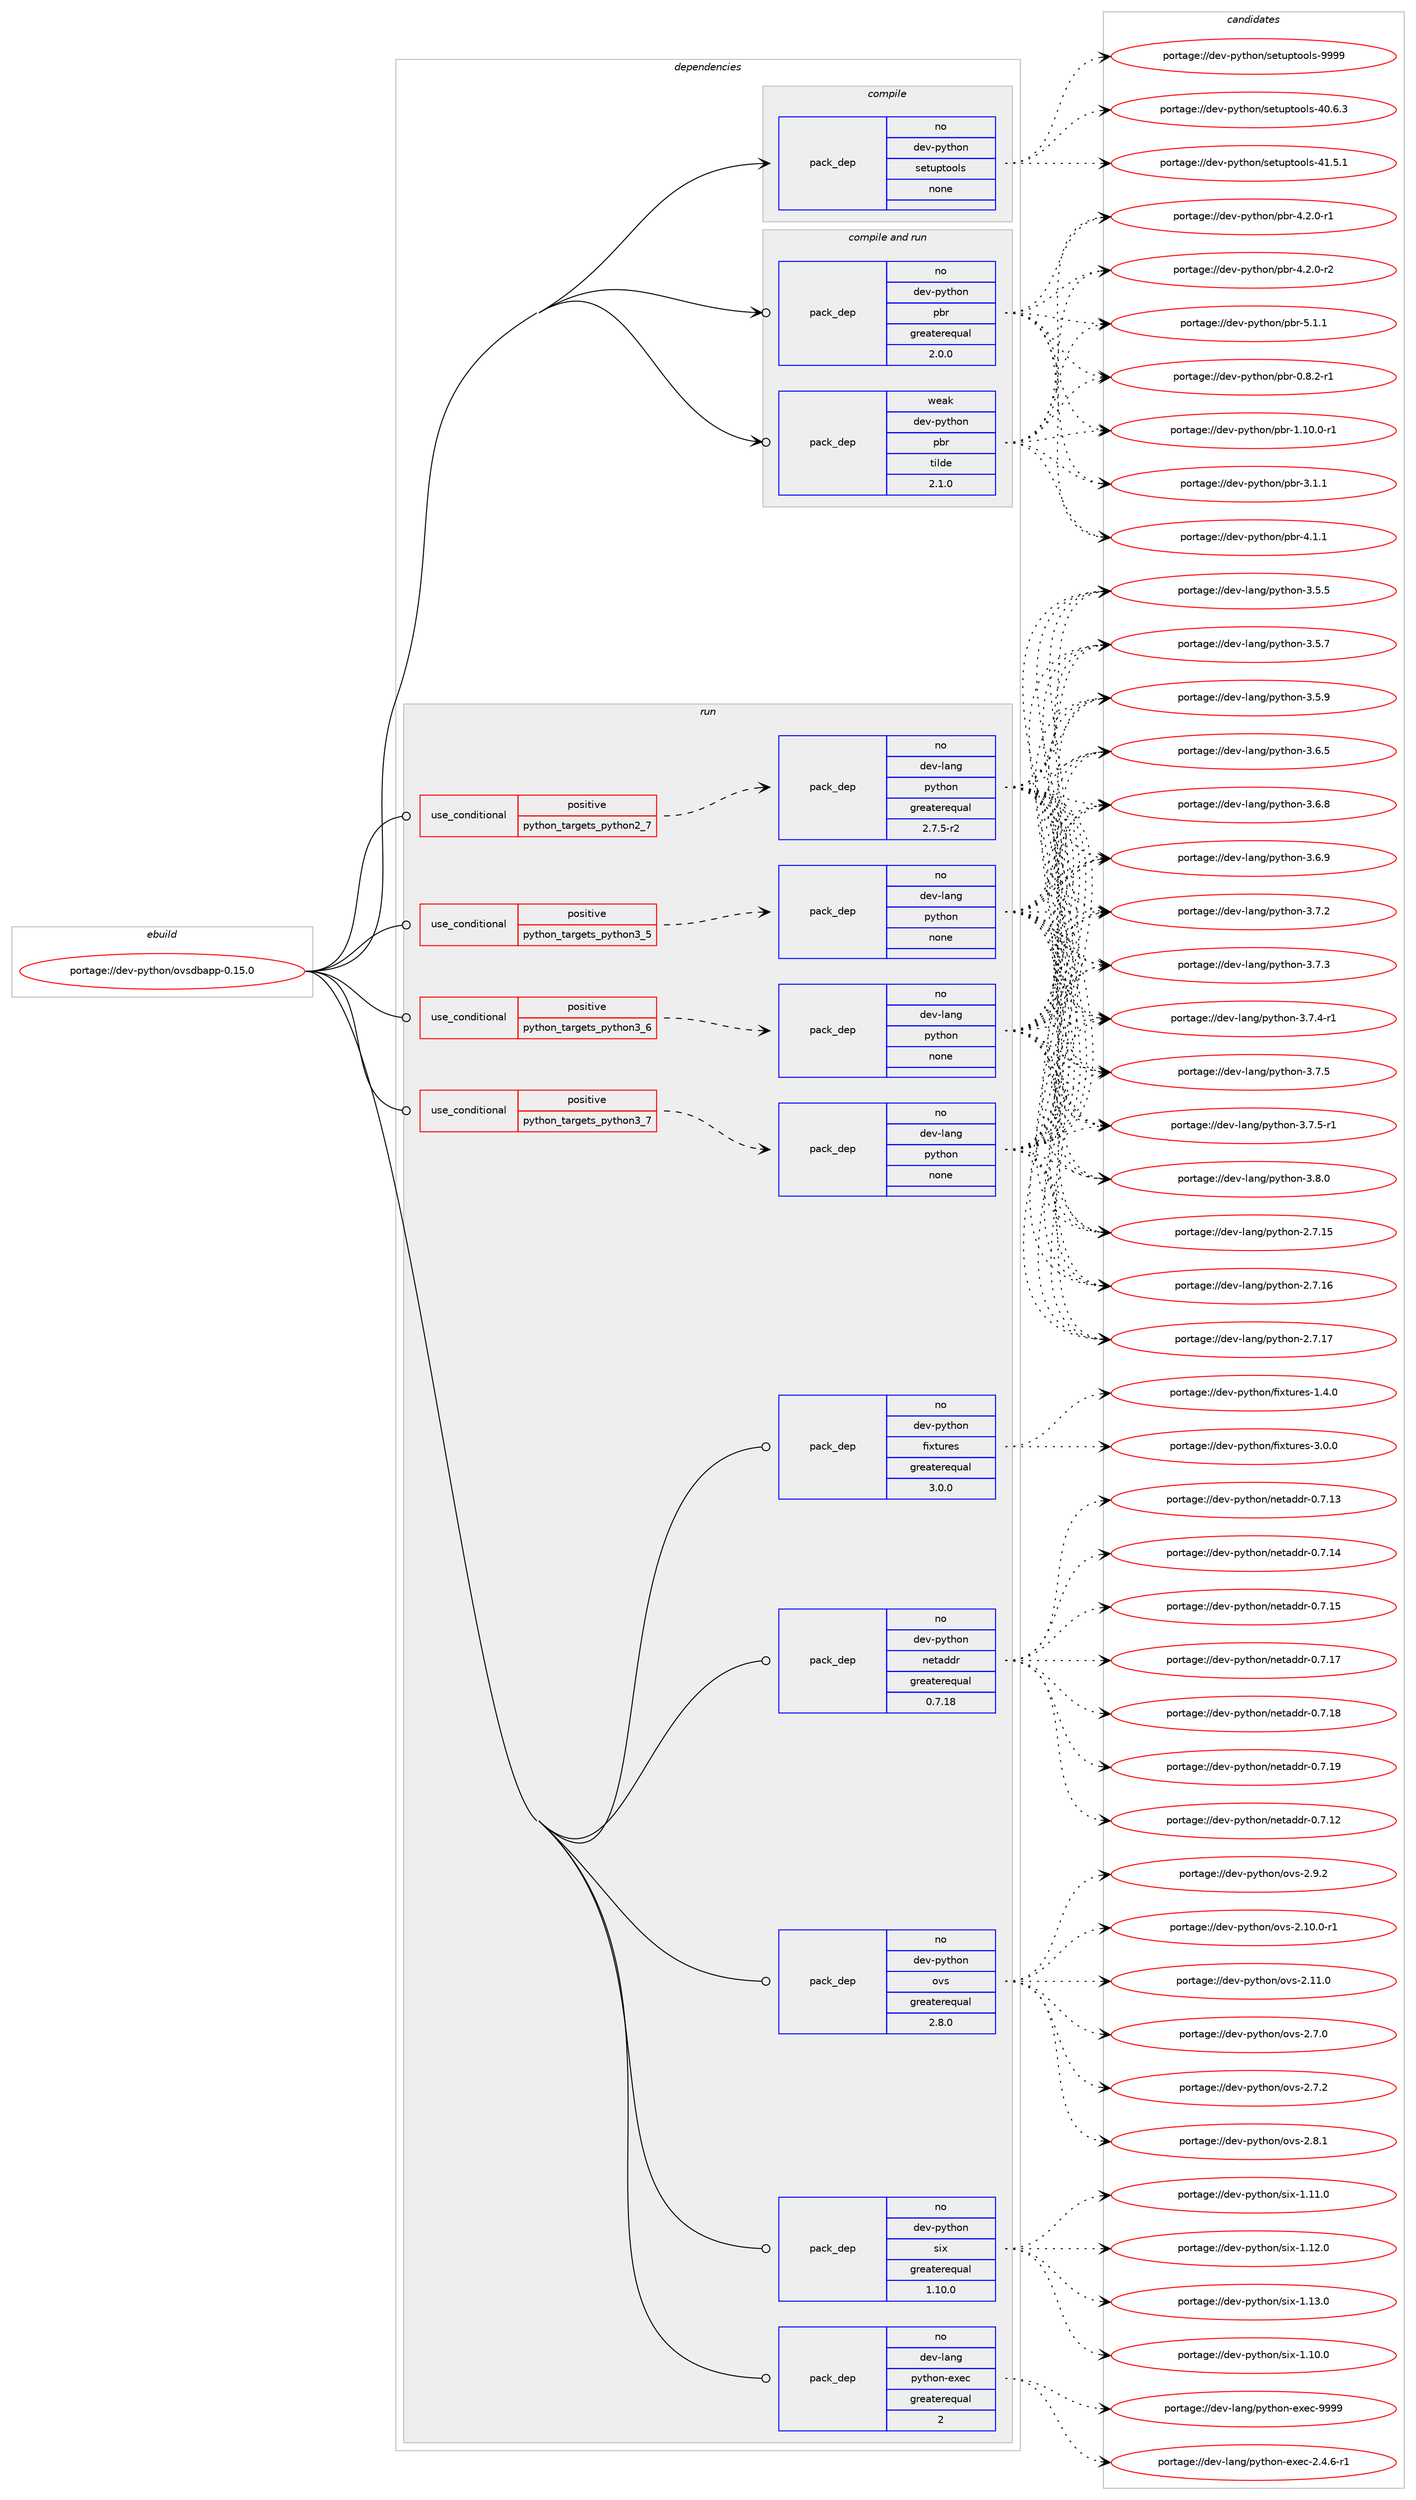 digraph prolog {

# *************
# Graph options
# *************

newrank=true;
concentrate=true;
compound=true;
graph [rankdir=LR,fontname=Helvetica,fontsize=10,ranksep=1.5];#, ranksep=2.5, nodesep=0.2];
edge  [arrowhead=vee];
node  [fontname=Helvetica,fontsize=10];

# **********
# The ebuild
# **********

subgraph cluster_leftcol {
color=gray;
rank=same;
label=<<i>ebuild</i>>;
id [label="portage://dev-python/ovsdbapp-0.15.0", color=red, width=4, href="../dev-python/ovsdbapp-0.15.0.svg"];
}

# ****************
# The dependencies
# ****************

subgraph cluster_midcol {
color=gray;
label=<<i>dependencies</i>>;
subgraph cluster_compile {
fillcolor="#eeeeee";
style=filled;
label=<<i>compile</i>>;
subgraph pack118386 {
dependency154942 [label=<<TABLE BORDER="0" CELLBORDER="1" CELLSPACING="0" CELLPADDING="4" WIDTH="220"><TR><TD ROWSPAN="6" CELLPADDING="30">pack_dep</TD></TR><TR><TD WIDTH="110">no</TD></TR><TR><TD>dev-python</TD></TR><TR><TD>setuptools</TD></TR><TR><TD>none</TD></TR><TR><TD></TD></TR></TABLE>>, shape=none, color=blue];
}
id:e -> dependency154942:w [weight=20,style="solid",arrowhead="vee"];
}
subgraph cluster_compileandrun {
fillcolor="#eeeeee";
style=filled;
label=<<i>compile and run</i>>;
subgraph pack118387 {
dependency154943 [label=<<TABLE BORDER="0" CELLBORDER="1" CELLSPACING="0" CELLPADDING="4" WIDTH="220"><TR><TD ROWSPAN="6" CELLPADDING="30">pack_dep</TD></TR><TR><TD WIDTH="110">no</TD></TR><TR><TD>dev-python</TD></TR><TR><TD>pbr</TD></TR><TR><TD>greaterequal</TD></TR><TR><TD>2.0.0</TD></TR></TABLE>>, shape=none, color=blue];
}
id:e -> dependency154943:w [weight=20,style="solid",arrowhead="odotvee"];
subgraph pack118388 {
dependency154944 [label=<<TABLE BORDER="0" CELLBORDER="1" CELLSPACING="0" CELLPADDING="4" WIDTH="220"><TR><TD ROWSPAN="6" CELLPADDING="30">pack_dep</TD></TR><TR><TD WIDTH="110">weak</TD></TR><TR><TD>dev-python</TD></TR><TR><TD>pbr</TD></TR><TR><TD>tilde</TD></TR><TR><TD>2.1.0</TD></TR></TABLE>>, shape=none, color=blue];
}
id:e -> dependency154944:w [weight=20,style="solid",arrowhead="odotvee"];
}
subgraph cluster_run {
fillcolor="#eeeeee";
style=filled;
label=<<i>run</i>>;
subgraph cond33225 {
dependency154945 [label=<<TABLE BORDER="0" CELLBORDER="1" CELLSPACING="0" CELLPADDING="4"><TR><TD ROWSPAN="3" CELLPADDING="10">use_conditional</TD></TR><TR><TD>positive</TD></TR><TR><TD>python_targets_python2_7</TD></TR></TABLE>>, shape=none, color=red];
subgraph pack118389 {
dependency154946 [label=<<TABLE BORDER="0" CELLBORDER="1" CELLSPACING="0" CELLPADDING="4" WIDTH="220"><TR><TD ROWSPAN="6" CELLPADDING="30">pack_dep</TD></TR><TR><TD WIDTH="110">no</TD></TR><TR><TD>dev-lang</TD></TR><TR><TD>python</TD></TR><TR><TD>greaterequal</TD></TR><TR><TD>2.7.5-r2</TD></TR></TABLE>>, shape=none, color=blue];
}
dependency154945:e -> dependency154946:w [weight=20,style="dashed",arrowhead="vee"];
}
id:e -> dependency154945:w [weight=20,style="solid",arrowhead="odot"];
subgraph cond33226 {
dependency154947 [label=<<TABLE BORDER="0" CELLBORDER="1" CELLSPACING="0" CELLPADDING="4"><TR><TD ROWSPAN="3" CELLPADDING="10">use_conditional</TD></TR><TR><TD>positive</TD></TR><TR><TD>python_targets_python3_5</TD></TR></TABLE>>, shape=none, color=red];
subgraph pack118390 {
dependency154948 [label=<<TABLE BORDER="0" CELLBORDER="1" CELLSPACING="0" CELLPADDING="4" WIDTH="220"><TR><TD ROWSPAN="6" CELLPADDING="30">pack_dep</TD></TR><TR><TD WIDTH="110">no</TD></TR><TR><TD>dev-lang</TD></TR><TR><TD>python</TD></TR><TR><TD>none</TD></TR><TR><TD></TD></TR></TABLE>>, shape=none, color=blue];
}
dependency154947:e -> dependency154948:w [weight=20,style="dashed",arrowhead="vee"];
}
id:e -> dependency154947:w [weight=20,style="solid",arrowhead="odot"];
subgraph cond33227 {
dependency154949 [label=<<TABLE BORDER="0" CELLBORDER="1" CELLSPACING="0" CELLPADDING="4"><TR><TD ROWSPAN="3" CELLPADDING="10">use_conditional</TD></TR><TR><TD>positive</TD></TR><TR><TD>python_targets_python3_6</TD></TR></TABLE>>, shape=none, color=red];
subgraph pack118391 {
dependency154950 [label=<<TABLE BORDER="0" CELLBORDER="1" CELLSPACING="0" CELLPADDING="4" WIDTH="220"><TR><TD ROWSPAN="6" CELLPADDING="30">pack_dep</TD></TR><TR><TD WIDTH="110">no</TD></TR><TR><TD>dev-lang</TD></TR><TR><TD>python</TD></TR><TR><TD>none</TD></TR><TR><TD></TD></TR></TABLE>>, shape=none, color=blue];
}
dependency154949:e -> dependency154950:w [weight=20,style="dashed",arrowhead="vee"];
}
id:e -> dependency154949:w [weight=20,style="solid",arrowhead="odot"];
subgraph cond33228 {
dependency154951 [label=<<TABLE BORDER="0" CELLBORDER="1" CELLSPACING="0" CELLPADDING="4"><TR><TD ROWSPAN="3" CELLPADDING="10">use_conditional</TD></TR><TR><TD>positive</TD></TR><TR><TD>python_targets_python3_7</TD></TR></TABLE>>, shape=none, color=red];
subgraph pack118392 {
dependency154952 [label=<<TABLE BORDER="0" CELLBORDER="1" CELLSPACING="0" CELLPADDING="4" WIDTH="220"><TR><TD ROWSPAN="6" CELLPADDING="30">pack_dep</TD></TR><TR><TD WIDTH="110">no</TD></TR><TR><TD>dev-lang</TD></TR><TR><TD>python</TD></TR><TR><TD>none</TD></TR><TR><TD></TD></TR></TABLE>>, shape=none, color=blue];
}
dependency154951:e -> dependency154952:w [weight=20,style="dashed",arrowhead="vee"];
}
id:e -> dependency154951:w [weight=20,style="solid",arrowhead="odot"];
subgraph pack118393 {
dependency154953 [label=<<TABLE BORDER="0" CELLBORDER="1" CELLSPACING="0" CELLPADDING="4" WIDTH="220"><TR><TD ROWSPAN="6" CELLPADDING="30">pack_dep</TD></TR><TR><TD WIDTH="110">no</TD></TR><TR><TD>dev-lang</TD></TR><TR><TD>python-exec</TD></TR><TR><TD>greaterequal</TD></TR><TR><TD>2</TD></TR></TABLE>>, shape=none, color=blue];
}
id:e -> dependency154953:w [weight=20,style="solid",arrowhead="odot"];
subgraph pack118394 {
dependency154954 [label=<<TABLE BORDER="0" CELLBORDER="1" CELLSPACING="0" CELLPADDING="4" WIDTH="220"><TR><TD ROWSPAN="6" CELLPADDING="30">pack_dep</TD></TR><TR><TD WIDTH="110">no</TD></TR><TR><TD>dev-python</TD></TR><TR><TD>fixtures</TD></TR><TR><TD>greaterequal</TD></TR><TR><TD>3.0.0</TD></TR></TABLE>>, shape=none, color=blue];
}
id:e -> dependency154954:w [weight=20,style="solid",arrowhead="odot"];
subgraph pack118395 {
dependency154955 [label=<<TABLE BORDER="0" CELLBORDER="1" CELLSPACING="0" CELLPADDING="4" WIDTH="220"><TR><TD ROWSPAN="6" CELLPADDING="30">pack_dep</TD></TR><TR><TD WIDTH="110">no</TD></TR><TR><TD>dev-python</TD></TR><TR><TD>netaddr</TD></TR><TR><TD>greaterequal</TD></TR><TR><TD>0.7.18</TD></TR></TABLE>>, shape=none, color=blue];
}
id:e -> dependency154955:w [weight=20,style="solid",arrowhead="odot"];
subgraph pack118396 {
dependency154956 [label=<<TABLE BORDER="0" CELLBORDER="1" CELLSPACING="0" CELLPADDING="4" WIDTH="220"><TR><TD ROWSPAN="6" CELLPADDING="30">pack_dep</TD></TR><TR><TD WIDTH="110">no</TD></TR><TR><TD>dev-python</TD></TR><TR><TD>ovs</TD></TR><TR><TD>greaterequal</TD></TR><TR><TD>2.8.0</TD></TR></TABLE>>, shape=none, color=blue];
}
id:e -> dependency154956:w [weight=20,style="solid",arrowhead="odot"];
subgraph pack118397 {
dependency154957 [label=<<TABLE BORDER="0" CELLBORDER="1" CELLSPACING="0" CELLPADDING="4" WIDTH="220"><TR><TD ROWSPAN="6" CELLPADDING="30">pack_dep</TD></TR><TR><TD WIDTH="110">no</TD></TR><TR><TD>dev-python</TD></TR><TR><TD>six</TD></TR><TR><TD>greaterequal</TD></TR><TR><TD>1.10.0</TD></TR></TABLE>>, shape=none, color=blue];
}
id:e -> dependency154957:w [weight=20,style="solid",arrowhead="odot"];
}
}

# **************
# The candidates
# **************

subgraph cluster_choices {
rank=same;
color=gray;
label=<<i>candidates</i>>;

subgraph choice118386 {
color=black;
nodesep=1;
choiceportage100101118451121211161041111104711510111611711211611111110811545524846544651 [label="portage://dev-python/setuptools-40.6.3", color=red, width=4,href="../dev-python/setuptools-40.6.3.svg"];
choiceportage100101118451121211161041111104711510111611711211611111110811545524946534649 [label="portage://dev-python/setuptools-41.5.1", color=red, width=4,href="../dev-python/setuptools-41.5.1.svg"];
choiceportage10010111845112121116104111110471151011161171121161111111081154557575757 [label="portage://dev-python/setuptools-9999", color=red, width=4,href="../dev-python/setuptools-9999.svg"];
dependency154942:e -> choiceportage100101118451121211161041111104711510111611711211611111110811545524846544651:w [style=dotted,weight="100"];
dependency154942:e -> choiceportage100101118451121211161041111104711510111611711211611111110811545524946534649:w [style=dotted,weight="100"];
dependency154942:e -> choiceportage10010111845112121116104111110471151011161171121161111111081154557575757:w [style=dotted,weight="100"];
}
subgraph choice118387 {
color=black;
nodesep=1;
choiceportage1001011184511212111610411111047112981144548465646504511449 [label="portage://dev-python/pbr-0.8.2-r1", color=red, width=4,href="../dev-python/pbr-0.8.2-r1.svg"];
choiceportage100101118451121211161041111104711298114454946494846484511449 [label="portage://dev-python/pbr-1.10.0-r1", color=red, width=4,href="../dev-python/pbr-1.10.0-r1.svg"];
choiceportage100101118451121211161041111104711298114455146494649 [label="portage://dev-python/pbr-3.1.1", color=red, width=4,href="../dev-python/pbr-3.1.1.svg"];
choiceportage100101118451121211161041111104711298114455246494649 [label="portage://dev-python/pbr-4.1.1", color=red, width=4,href="../dev-python/pbr-4.1.1.svg"];
choiceportage1001011184511212111610411111047112981144552465046484511449 [label="portage://dev-python/pbr-4.2.0-r1", color=red, width=4,href="../dev-python/pbr-4.2.0-r1.svg"];
choiceportage1001011184511212111610411111047112981144552465046484511450 [label="portage://dev-python/pbr-4.2.0-r2", color=red, width=4,href="../dev-python/pbr-4.2.0-r2.svg"];
choiceportage100101118451121211161041111104711298114455346494649 [label="portage://dev-python/pbr-5.1.1", color=red, width=4,href="../dev-python/pbr-5.1.1.svg"];
dependency154943:e -> choiceportage1001011184511212111610411111047112981144548465646504511449:w [style=dotted,weight="100"];
dependency154943:e -> choiceportage100101118451121211161041111104711298114454946494846484511449:w [style=dotted,weight="100"];
dependency154943:e -> choiceportage100101118451121211161041111104711298114455146494649:w [style=dotted,weight="100"];
dependency154943:e -> choiceportage100101118451121211161041111104711298114455246494649:w [style=dotted,weight="100"];
dependency154943:e -> choiceportage1001011184511212111610411111047112981144552465046484511449:w [style=dotted,weight="100"];
dependency154943:e -> choiceportage1001011184511212111610411111047112981144552465046484511450:w [style=dotted,weight="100"];
dependency154943:e -> choiceportage100101118451121211161041111104711298114455346494649:w [style=dotted,weight="100"];
}
subgraph choice118388 {
color=black;
nodesep=1;
choiceportage1001011184511212111610411111047112981144548465646504511449 [label="portage://dev-python/pbr-0.8.2-r1", color=red, width=4,href="../dev-python/pbr-0.8.2-r1.svg"];
choiceportage100101118451121211161041111104711298114454946494846484511449 [label="portage://dev-python/pbr-1.10.0-r1", color=red, width=4,href="../dev-python/pbr-1.10.0-r1.svg"];
choiceportage100101118451121211161041111104711298114455146494649 [label="portage://dev-python/pbr-3.1.1", color=red, width=4,href="../dev-python/pbr-3.1.1.svg"];
choiceportage100101118451121211161041111104711298114455246494649 [label="portage://dev-python/pbr-4.1.1", color=red, width=4,href="../dev-python/pbr-4.1.1.svg"];
choiceportage1001011184511212111610411111047112981144552465046484511449 [label="portage://dev-python/pbr-4.2.0-r1", color=red, width=4,href="../dev-python/pbr-4.2.0-r1.svg"];
choiceportage1001011184511212111610411111047112981144552465046484511450 [label="portage://dev-python/pbr-4.2.0-r2", color=red, width=4,href="../dev-python/pbr-4.2.0-r2.svg"];
choiceportage100101118451121211161041111104711298114455346494649 [label="portage://dev-python/pbr-5.1.1", color=red, width=4,href="../dev-python/pbr-5.1.1.svg"];
dependency154944:e -> choiceportage1001011184511212111610411111047112981144548465646504511449:w [style=dotted,weight="100"];
dependency154944:e -> choiceportage100101118451121211161041111104711298114454946494846484511449:w [style=dotted,weight="100"];
dependency154944:e -> choiceportage100101118451121211161041111104711298114455146494649:w [style=dotted,weight="100"];
dependency154944:e -> choiceportage100101118451121211161041111104711298114455246494649:w [style=dotted,weight="100"];
dependency154944:e -> choiceportage1001011184511212111610411111047112981144552465046484511449:w [style=dotted,weight="100"];
dependency154944:e -> choiceportage1001011184511212111610411111047112981144552465046484511450:w [style=dotted,weight="100"];
dependency154944:e -> choiceportage100101118451121211161041111104711298114455346494649:w [style=dotted,weight="100"];
}
subgraph choice118389 {
color=black;
nodesep=1;
choiceportage10010111845108971101034711212111610411111045504655464953 [label="portage://dev-lang/python-2.7.15", color=red, width=4,href="../dev-lang/python-2.7.15.svg"];
choiceportage10010111845108971101034711212111610411111045504655464954 [label="portage://dev-lang/python-2.7.16", color=red, width=4,href="../dev-lang/python-2.7.16.svg"];
choiceportage10010111845108971101034711212111610411111045504655464955 [label="portage://dev-lang/python-2.7.17", color=red, width=4,href="../dev-lang/python-2.7.17.svg"];
choiceportage100101118451089711010347112121116104111110455146534653 [label="portage://dev-lang/python-3.5.5", color=red, width=4,href="../dev-lang/python-3.5.5.svg"];
choiceportage100101118451089711010347112121116104111110455146534655 [label="portage://dev-lang/python-3.5.7", color=red, width=4,href="../dev-lang/python-3.5.7.svg"];
choiceportage100101118451089711010347112121116104111110455146534657 [label="portage://dev-lang/python-3.5.9", color=red, width=4,href="../dev-lang/python-3.5.9.svg"];
choiceportage100101118451089711010347112121116104111110455146544653 [label="portage://dev-lang/python-3.6.5", color=red, width=4,href="../dev-lang/python-3.6.5.svg"];
choiceportage100101118451089711010347112121116104111110455146544656 [label="portage://dev-lang/python-3.6.8", color=red, width=4,href="../dev-lang/python-3.6.8.svg"];
choiceportage100101118451089711010347112121116104111110455146544657 [label="portage://dev-lang/python-3.6.9", color=red, width=4,href="../dev-lang/python-3.6.9.svg"];
choiceportage100101118451089711010347112121116104111110455146554650 [label="portage://dev-lang/python-3.7.2", color=red, width=4,href="../dev-lang/python-3.7.2.svg"];
choiceportage100101118451089711010347112121116104111110455146554651 [label="portage://dev-lang/python-3.7.3", color=red, width=4,href="../dev-lang/python-3.7.3.svg"];
choiceportage1001011184510897110103471121211161041111104551465546524511449 [label="portage://dev-lang/python-3.7.4-r1", color=red, width=4,href="../dev-lang/python-3.7.4-r1.svg"];
choiceportage100101118451089711010347112121116104111110455146554653 [label="portage://dev-lang/python-3.7.5", color=red, width=4,href="../dev-lang/python-3.7.5.svg"];
choiceportage1001011184510897110103471121211161041111104551465546534511449 [label="portage://dev-lang/python-3.7.5-r1", color=red, width=4,href="../dev-lang/python-3.7.5-r1.svg"];
choiceportage100101118451089711010347112121116104111110455146564648 [label="portage://dev-lang/python-3.8.0", color=red, width=4,href="../dev-lang/python-3.8.0.svg"];
dependency154946:e -> choiceportage10010111845108971101034711212111610411111045504655464953:w [style=dotted,weight="100"];
dependency154946:e -> choiceportage10010111845108971101034711212111610411111045504655464954:w [style=dotted,weight="100"];
dependency154946:e -> choiceportage10010111845108971101034711212111610411111045504655464955:w [style=dotted,weight="100"];
dependency154946:e -> choiceportage100101118451089711010347112121116104111110455146534653:w [style=dotted,weight="100"];
dependency154946:e -> choiceportage100101118451089711010347112121116104111110455146534655:w [style=dotted,weight="100"];
dependency154946:e -> choiceportage100101118451089711010347112121116104111110455146534657:w [style=dotted,weight="100"];
dependency154946:e -> choiceportage100101118451089711010347112121116104111110455146544653:w [style=dotted,weight="100"];
dependency154946:e -> choiceportage100101118451089711010347112121116104111110455146544656:w [style=dotted,weight="100"];
dependency154946:e -> choiceportage100101118451089711010347112121116104111110455146544657:w [style=dotted,weight="100"];
dependency154946:e -> choiceportage100101118451089711010347112121116104111110455146554650:w [style=dotted,weight="100"];
dependency154946:e -> choiceportage100101118451089711010347112121116104111110455146554651:w [style=dotted,weight="100"];
dependency154946:e -> choiceportage1001011184510897110103471121211161041111104551465546524511449:w [style=dotted,weight="100"];
dependency154946:e -> choiceportage100101118451089711010347112121116104111110455146554653:w [style=dotted,weight="100"];
dependency154946:e -> choiceportage1001011184510897110103471121211161041111104551465546534511449:w [style=dotted,weight="100"];
dependency154946:e -> choiceportage100101118451089711010347112121116104111110455146564648:w [style=dotted,weight="100"];
}
subgraph choice118390 {
color=black;
nodesep=1;
choiceportage10010111845108971101034711212111610411111045504655464953 [label="portage://dev-lang/python-2.7.15", color=red, width=4,href="../dev-lang/python-2.7.15.svg"];
choiceportage10010111845108971101034711212111610411111045504655464954 [label="portage://dev-lang/python-2.7.16", color=red, width=4,href="../dev-lang/python-2.7.16.svg"];
choiceportage10010111845108971101034711212111610411111045504655464955 [label="portage://dev-lang/python-2.7.17", color=red, width=4,href="../dev-lang/python-2.7.17.svg"];
choiceportage100101118451089711010347112121116104111110455146534653 [label="portage://dev-lang/python-3.5.5", color=red, width=4,href="../dev-lang/python-3.5.5.svg"];
choiceportage100101118451089711010347112121116104111110455146534655 [label="portage://dev-lang/python-3.5.7", color=red, width=4,href="../dev-lang/python-3.5.7.svg"];
choiceportage100101118451089711010347112121116104111110455146534657 [label="portage://dev-lang/python-3.5.9", color=red, width=4,href="../dev-lang/python-3.5.9.svg"];
choiceportage100101118451089711010347112121116104111110455146544653 [label="portage://dev-lang/python-3.6.5", color=red, width=4,href="../dev-lang/python-3.6.5.svg"];
choiceportage100101118451089711010347112121116104111110455146544656 [label="portage://dev-lang/python-3.6.8", color=red, width=4,href="../dev-lang/python-3.6.8.svg"];
choiceportage100101118451089711010347112121116104111110455146544657 [label="portage://dev-lang/python-3.6.9", color=red, width=4,href="../dev-lang/python-3.6.9.svg"];
choiceportage100101118451089711010347112121116104111110455146554650 [label="portage://dev-lang/python-3.7.2", color=red, width=4,href="../dev-lang/python-3.7.2.svg"];
choiceportage100101118451089711010347112121116104111110455146554651 [label="portage://dev-lang/python-3.7.3", color=red, width=4,href="../dev-lang/python-3.7.3.svg"];
choiceportage1001011184510897110103471121211161041111104551465546524511449 [label="portage://dev-lang/python-3.7.4-r1", color=red, width=4,href="../dev-lang/python-3.7.4-r1.svg"];
choiceportage100101118451089711010347112121116104111110455146554653 [label="portage://dev-lang/python-3.7.5", color=red, width=4,href="../dev-lang/python-3.7.5.svg"];
choiceportage1001011184510897110103471121211161041111104551465546534511449 [label="portage://dev-lang/python-3.7.5-r1", color=red, width=4,href="../dev-lang/python-3.7.5-r1.svg"];
choiceportage100101118451089711010347112121116104111110455146564648 [label="portage://dev-lang/python-3.8.0", color=red, width=4,href="../dev-lang/python-3.8.0.svg"];
dependency154948:e -> choiceportage10010111845108971101034711212111610411111045504655464953:w [style=dotted,weight="100"];
dependency154948:e -> choiceportage10010111845108971101034711212111610411111045504655464954:w [style=dotted,weight="100"];
dependency154948:e -> choiceportage10010111845108971101034711212111610411111045504655464955:w [style=dotted,weight="100"];
dependency154948:e -> choiceportage100101118451089711010347112121116104111110455146534653:w [style=dotted,weight="100"];
dependency154948:e -> choiceportage100101118451089711010347112121116104111110455146534655:w [style=dotted,weight="100"];
dependency154948:e -> choiceportage100101118451089711010347112121116104111110455146534657:w [style=dotted,weight="100"];
dependency154948:e -> choiceportage100101118451089711010347112121116104111110455146544653:w [style=dotted,weight="100"];
dependency154948:e -> choiceportage100101118451089711010347112121116104111110455146544656:w [style=dotted,weight="100"];
dependency154948:e -> choiceportage100101118451089711010347112121116104111110455146544657:w [style=dotted,weight="100"];
dependency154948:e -> choiceportage100101118451089711010347112121116104111110455146554650:w [style=dotted,weight="100"];
dependency154948:e -> choiceportage100101118451089711010347112121116104111110455146554651:w [style=dotted,weight="100"];
dependency154948:e -> choiceportage1001011184510897110103471121211161041111104551465546524511449:w [style=dotted,weight="100"];
dependency154948:e -> choiceportage100101118451089711010347112121116104111110455146554653:w [style=dotted,weight="100"];
dependency154948:e -> choiceportage1001011184510897110103471121211161041111104551465546534511449:w [style=dotted,weight="100"];
dependency154948:e -> choiceportage100101118451089711010347112121116104111110455146564648:w [style=dotted,weight="100"];
}
subgraph choice118391 {
color=black;
nodesep=1;
choiceportage10010111845108971101034711212111610411111045504655464953 [label="portage://dev-lang/python-2.7.15", color=red, width=4,href="../dev-lang/python-2.7.15.svg"];
choiceportage10010111845108971101034711212111610411111045504655464954 [label="portage://dev-lang/python-2.7.16", color=red, width=4,href="../dev-lang/python-2.7.16.svg"];
choiceportage10010111845108971101034711212111610411111045504655464955 [label="portage://dev-lang/python-2.7.17", color=red, width=4,href="../dev-lang/python-2.7.17.svg"];
choiceportage100101118451089711010347112121116104111110455146534653 [label="portage://dev-lang/python-3.5.5", color=red, width=4,href="../dev-lang/python-3.5.5.svg"];
choiceportage100101118451089711010347112121116104111110455146534655 [label="portage://dev-lang/python-3.5.7", color=red, width=4,href="../dev-lang/python-3.5.7.svg"];
choiceportage100101118451089711010347112121116104111110455146534657 [label="portage://dev-lang/python-3.5.9", color=red, width=4,href="../dev-lang/python-3.5.9.svg"];
choiceportage100101118451089711010347112121116104111110455146544653 [label="portage://dev-lang/python-3.6.5", color=red, width=4,href="../dev-lang/python-3.6.5.svg"];
choiceportage100101118451089711010347112121116104111110455146544656 [label="portage://dev-lang/python-3.6.8", color=red, width=4,href="../dev-lang/python-3.6.8.svg"];
choiceportage100101118451089711010347112121116104111110455146544657 [label="portage://dev-lang/python-3.6.9", color=red, width=4,href="../dev-lang/python-3.6.9.svg"];
choiceportage100101118451089711010347112121116104111110455146554650 [label="portage://dev-lang/python-3.7.2", color=red, width=4,href="../dev-lang/python-3.7.2.svg"];
choiceportage100101118451089711010347112121116104111110455146554651 [label="portage://dev-lang/python-3.7.3", color=red, width=4,href="../dev-lang/python-3.7.3.svg"];
choiceportage1001011184510897110103471121211161041111104551465546524511449 [label="portage://dev-lang/python-3.7.4-r1", color=red, width=4,href="../dev-lang/python-3.7.4-r1.svg"];
choiceportage100101118451089711010347112121116104111110455146554653 [label="portage://dev-lang/python-3.7.5", color=red, width=4,href="../dev-lang/python-3.7.5.svg"];
choiceportage1001011184510897110103471121211161041111104551465546534511449 [label="portage://dev-lang/python-3.7.5-r1", color=red, width=4,href="../dev-lang/python-3.7.5-r1.svg"];
choiceportage100101118451089711010347112121116104111110455146564648 [label="portage://dev-lang/python-3.8.0", color=red, width=4,href="../dev-lang/python-3.8.0.svg"];
dependency154950:e -> choiceportage10010111845108971101034711212111610411111045504655464953:w [style=dotted,weight="100"];
dependency154950:e -> choiceportage10010111845108971101034711212111610411111045504655464954:w [style=dotted,weight="100"];
dependency154950:e -> choiceportage10010111845108971101034711212111610411111045504655464955:w [style=dotted,weight="100"];
dependency154950:e -> choiceportage100101118451089711010347112121116104111110455146534653:w [style=dotted,weight="100"];
dependency154950:e -> choiceportage100101118451089711010347112121116104111110455146534655:w [style=dotted,weight="100"];
dependency154950:e -> choiceportage100101118451089711010347112121116104111110455146534657:w [style=dotted,weight="100"];
dependency154950:e -> choiceportage100101118451089711010347112121116104111110455146544653:w [style=dotted,weight="100"];
dependency154950:e -> choiceportage100101118451089711010347112121116104111110455146544656:w [style=dotted,weight="100"];
dependency154950:e -> choiceportage100101118451089711010347112121116104111110455146544657:w [style=dotted,weight="100"];
dependency154950:e -> choiceportage100101118451089711010347112121116104111110455146554650:w [style=dotted,weight="100"];
dependency154950:e -> choiceportage100101118451089711010347112121116104111110455146554651:w [style=dotted,weight="100"];
dependency154950:e -> choiceportage1001011184510897110103471121211161041111104551465546524511449:w [style=dotted,weight="100"];
dependency154950:e -> choiceportage100101118451089711010347112121116104111110455146554653:w [style=dotted,weight="100"];
dependency154950:e -> choiceportage1001011184510897110103471121211161041111104551465546534511449:w [style=dotted,weight="100"];
dependency154950:e -> choiceportage100101118451089711010347112121116104111110455146564648:w [style=dotted,weight="100"];
}
subgraph choice118392 {
color=black;
nodesep=1;
choiceportage10010111845108971101034711212111610411111045504655464953 [label="portage://dev-lang/python-2.7.15", color=red, width=4,href="../dev-lang/python-2.7.15.svg"];
choiceportage10010111845108971101034711212111610411111045504655464954 [label="portage://dev-lang/python-2.7.16", color=red, width=4,href="../dev-lang/python-2.7.16.svg"];
choiceportage10010111845108971101034711212111610411111045504655464955 [label="portage://dev-lang/python-2.7.17", color=red, width=4,href="../dev-lang/python-2.7.17.svg"];
choiceportage100101118451089711010347112121116104111110455146534653 [label="portage://dev-lang/python-3.5.5", color=red, width=4,href="../dev-lang/python-3.5.5.svg"];
choiceportage100101118451089711010347112121116104111110455146534655 [label="portage://dev-lang/python-3.5.7", color=red, width=4,href="../dev-lang/python-3.5.7.svg"];
choiceportage100101118451089711010347112121116104111110455146534657 [label="portage://dev-lang/python-3.5.9", color=red, width=4,href="../dev-lang/python-3.5.9.svg"];
choiceportage100101118451089711010347112121116104111110455146544653 [label="portage://dev-lang/python-3.6.5", color=red, width=4,href="../dev-lang/python-3.6.5.svg"];
choiceportage100101118451089711010347112121116104111110455146544656 [label="portage://dev-lang/python-3.6.8", color=red, width=4,href="../dev-lang/python-3.6.8.svg"];
choiceportage100101118451089711010347112121116104111110455146544657 [label="portage://dev-lang/python-3.6.9", color=red, width=4,href="../dev-lang/python-3.6.9.svg"];
choiceportage100101118451089711010347112121116104111110455146554650 [label="portage://dev-lang/python-3.7.2", color=red, width=4,href="../dev-lang/python-3.7.2.svg"];
choiceportage100101118451089711010347112121116104111110455146554651 [label="portage://dev-lang/python-3.7.3", color=red, width=4,href="../dev-lang/python-3.7.3.svg"];
choiceportage1001011184510897110103471121211161041111104551465546524511449 [label="portage://dev-lang/python-3.7.4-r1", color=red, width=4,href="../dev-lang/python-3.7.4-r1.svg"];
choiceportage100101118451089711010347112121116104111110455146554653 [label="portage://dev-lang/python-3.7.5", color=red, width=4,href="../dev-lang/python-3.7.5.svg"];
choiceportage1001011184510897110103471121211161041111104551465546534511449 [label="portage://dev-lang/python-3.7.5-r1", color=red, width=4,href="../dev-lang/python-3.7.5-r1.svg"];
choiceportage100101118451089711010347112121116104111110455146564648 [label="portage://dev-lang/python-3.8.0", color=red, width=4,href="../dev-lang/python-3.8.0.svg"];
dependency154952:e -> choiceportage10010111845108971101034711212111610411111045504655464953:w [style=dotted,weight="100"];
dependency154952:e -> choiceportage10010111845108971101034711212111610411111045504655464954:w [style=dotted,weight="100"];
dependency154952:e -> choiceportage10010111845108971101034711212111610411111045504655464955:w [style=dotted,weight="100"];
dependency154952:e -> choiceportage100101118451089711010347112121116104111110455146534653:w [style=dotted,weight="100"];
dependency154952:e -> choiceportage100101118451089711010347112121116104111110455146534655:w [style=dotted,weight="100"];
dependency154952:e -> choiceportage100101118451089711010347112121116104111110455146534657:w [style=dotted,weight="100"];
dependency154952:e -> choiceportage100101118451089711010347112121116104111110455146544653:w [style=dotted,weight="100"];
dependency154952:e -> choiceportage100101118451089711010347112121116104111110455146544656:w [style=dotted,weight="100"];
dependency154952:e -> choiceportage100101118451089711010347112121116104111110455146544657:w [style=dotted,weight="100"];
dependency154952:e -> choiceportage100101118451089711010347112121116104111110455146554650:w [style=dotted,weight="100"];
dependency154952:e -> choiceportage100101118451089711010347112121116104111110455146554651:w [style=dotted,weight="100"];
dependency154952:e -> choiceportage1001011184510897110103471121211161041111104551465546524511449:w [style=dotted,weight="100"];
dependency154952:e -> choiceportage100101118451089711010347112121116104111110455146554653:w [style=dotted,weight="100"];
dependency154952:e -> choiceportage1001011184510897110103471121211161041111104551465546534511449:w [style=dotted,weight="100"];
dependency154952:e -> choiceportage100101118451089711010347112121116104111110455146564648:w [style=dotted,weight="100"];
}
subgraph choice118393 {
color=black;
nodesep=1;
choiceportage10010111845108971101034711212111610411111045101120101994550465246544511449 [label="portage://dev-lang/python-exec-2.4.6-r1", color=red, width=4,href="../dev-lang/python-exec-2.4.6-r1.svg"];
choiceportage10010111845108971101034711212111610411111045101120101994557575757 [label="portage://dev-lang/python-exec-9999", color=red, width=4,href="../dev-lang/python-exec-9999.svg"];
dependency154953:e -> choiceportage10010111845108971101034711212111610411111045101120101994550465246544511449:w [style=dotted,weight="100"];
dependency154953:e -> choiceportage10010111845108971101034711212111610411111045101120101994557575757:w [style=dotted,weight="100"];
}
subgraph choice118394 {
color=black;
nodesep=1;
choiceportage1001011184511212111610411111047102105120116117114101115454946524648 [label="portage://dev-python/fixtures-1.4.0", color=red, width=4,href="../dev-python/fixtures-1.4.0.svg"];
choiceportage1001011184511212111610411111047102105120116117114101115455146484648 [label="portage://dev-python/fixtures-3.0.0", color=red, width=4,href="../dev-python/fixtures-3.0.0.svg"];
dependency154954:e -> choiceportage1001011184511212111610411111047102105120116117114101115454946524648:w [style=dotted,weight="100"];
dependency154954:e -> choiceportage1001011184511212111610411111047102105120116117114101115455146484648:w [style=dotted,weight="100"];
}
subgraph choice118395 {
color=black;
nodesep=1;
choiceportage10010111845112121116104111110471101011169710010011445484655464950 [label="portage://dev-python/netaddr-0.7.12", color=red, width=4,href="../dev-python/netaddr-0.7.12.svg"];
choiceportage10010111845112121116104111110471101011169710010011445484655464951 [label="portage://dev-python/netaddr-0.7.13", color=red, width=4,href="../dev-python/netaddr-0.7.13.svg"];
choiceportage10010111845112121116104111110471101011169710010011445484655464952 [label="portage://dev-python/netaddr-0.7.14", color=red, width=4,href="../dev-python/netaddr-0.7.14.svg"];
choiceportage10010111845112121116104111110471101011169710010011445484655464953 [label="portage://dev-python/netaddr-0.7.15", color=red, width=4,href="../dev-python/netaddr-0.7.15.svg"];
choiceportage10010111845112121116104111110471101011169710010011445484655464955 [label="portage://dev-python/netaddr-0.7.17", color=red, width=4,href="../dev-python/netaddr-0.7.17.svg"];
choiceportage10010111845112121116104111110471101011169710010011445484655464956 [label="portage://dev-python/netaddr-0.7.18", color=red, width=4,href="../dev-python/netaddr-0.7.18.svg"];
choiceportage10010111845112121116104111110471101011169710010011445484655464957 [label="portage://dev-python/netaddr-0.7.19", color=red, width=4,href="../dev-python/netaddr-0.7.19.svg"];
dependency154955:e -> choiceportage10010111845112121116104111110471101011169710010011445484655464950:w [style=dotted,weight="100"];
dependency154955:e -> choiceportage10010111845112121116104111110471101011169710010011445484655464951:w [style=dotted,weight="100"];
dependency154955:e -> choiceportage10010111845112121116104111110471101011169710010011445484655464952:w [style=dotted,weight="100"];
dependency154955:e -> choiceportage10010111845112121116104111110471101011169710010011445484655464953:w [style=dotted,weight="100"];
dependency154955:e -> choiceportage10010111845112121116104111110471101011169710010011445484655464955:w [style=dotted,weight="100"];
dependency154955:e -> choiceportage10010111845112121116104111110471101011169710010011445484655464956:w [style=dotted,weight="100"];
dependency154955:e -> choiceportage10010111845112121116104111110471101011169710010011445484655464957:w [style=dotted,weight="100"];
}
subgraph choice118396 {
color=black;
nodesep=1;
choiceportage1001011184511212111610411111047111118115455046494846484511449 [label="portage://dev-python/ovs-2.10.0-r1", color=red, width=4,href="../dev-python/ovs-2.10.0-r1.svg"];
choiceportage100101118451121211161041111104711111811545504649494648 [label="portage://dev-python/ovs-2.11.0", color=red, width=4,href="../dev-python/ovs-2.11.0.svg"];
choiceportage1001011184511212111610411111047111118115455046554648 [label="portage://dev-python/ovs-2.7.0", color=red, width=4,href="../dev-python/ovs-2.7.0.svg"];
choiceportage1001011184511212111610411111047111118115455046554650 [label="portage://dev-python/ovs-2.7.2", color=red, width=4,href="../dev-python/ovs-2.7.2.svg"];
choiceportage1001011184511212111610411111047111118115455046564649 [label="portage://dev-python/ovs-2.8.1", color=red, width=4,href="../dev-python/ovs-2.8.1.svg"];
choiceportage1001011184511212111610411111047111118115455046574650 [label="portage://dev-python/ovs-2.9.2", color=red, width=4,href="../dev-python/ovs-2.9.2.svg"];
dependency154956:e -> choiceportage1001011184511212111610411111047111118115455046494846484511449:w [style=dotted,weight="100"];
dependency154956:e -> choiceportage100101118451121211161041111104711111811545504649494648:w [style=dotted,weight="100"];
dependency154956:e -> choiceportage1001011184511212111610411111047111118115455046554648:w [style=dotted,weight="100"];
dependency154956:e -> choiceportage1001011184511212111610411111047111118115455046554650:w [style=dotted,weight="100"];
dependency154956:e -> choiceportage1001011184511212111610411111047111118115455046564649:w [style=dotted,weight="100"];
dependency154956:e -> choiceportage1001011184511212111610411111047111118115455046574650:w [style=dotted,weight="100"];
}
subgraph choice118397 {
color=black;
nodesep=1;
choiceportage100101118451121211161041111104711510512045494649484648 [label="portage://dev-python/six-1.10.0", color=red, width=4,href="../dev-python/six-1.10.0.svg"];
choiceportage100101118451121211161041111104711510512045494649494648 [label="portage://dev-python/six-1.11.0", color=red, width=4,href="../dev-python/six-1.11.0.svg"];
choiceportage100101118451121211161041111104711510512045494649504648 [label="portage://dev-python/six-1.12.0", color=red, width=4,href="../dev-python/six-1.12.0.svg"];
choiceportage100101118451121211161041111104711510512045494649514648 [label="portage://dev-python/six-1.13.0", color=red, width=4,href="../dev-python/six-1.13.0.svg"];
dependency154957:e -> choiceportage100101118451121211161041111104711510512045494649484648:w [style=dotted,weight="100"];
dependency154957:e -> choiceportage100101118451121211161041111104711510512045494649494648:w [style=dotted,weight="100"];
dependency154957:e -> choiceportage100101118451121211161041111104711510512045494649504648:w [style=dotted,weight="100"];
dependency154957:e -> choiceportage100101118451121211161041111104711510512045494649514648:w [style=dotted,weight="100"];
}
}

}
